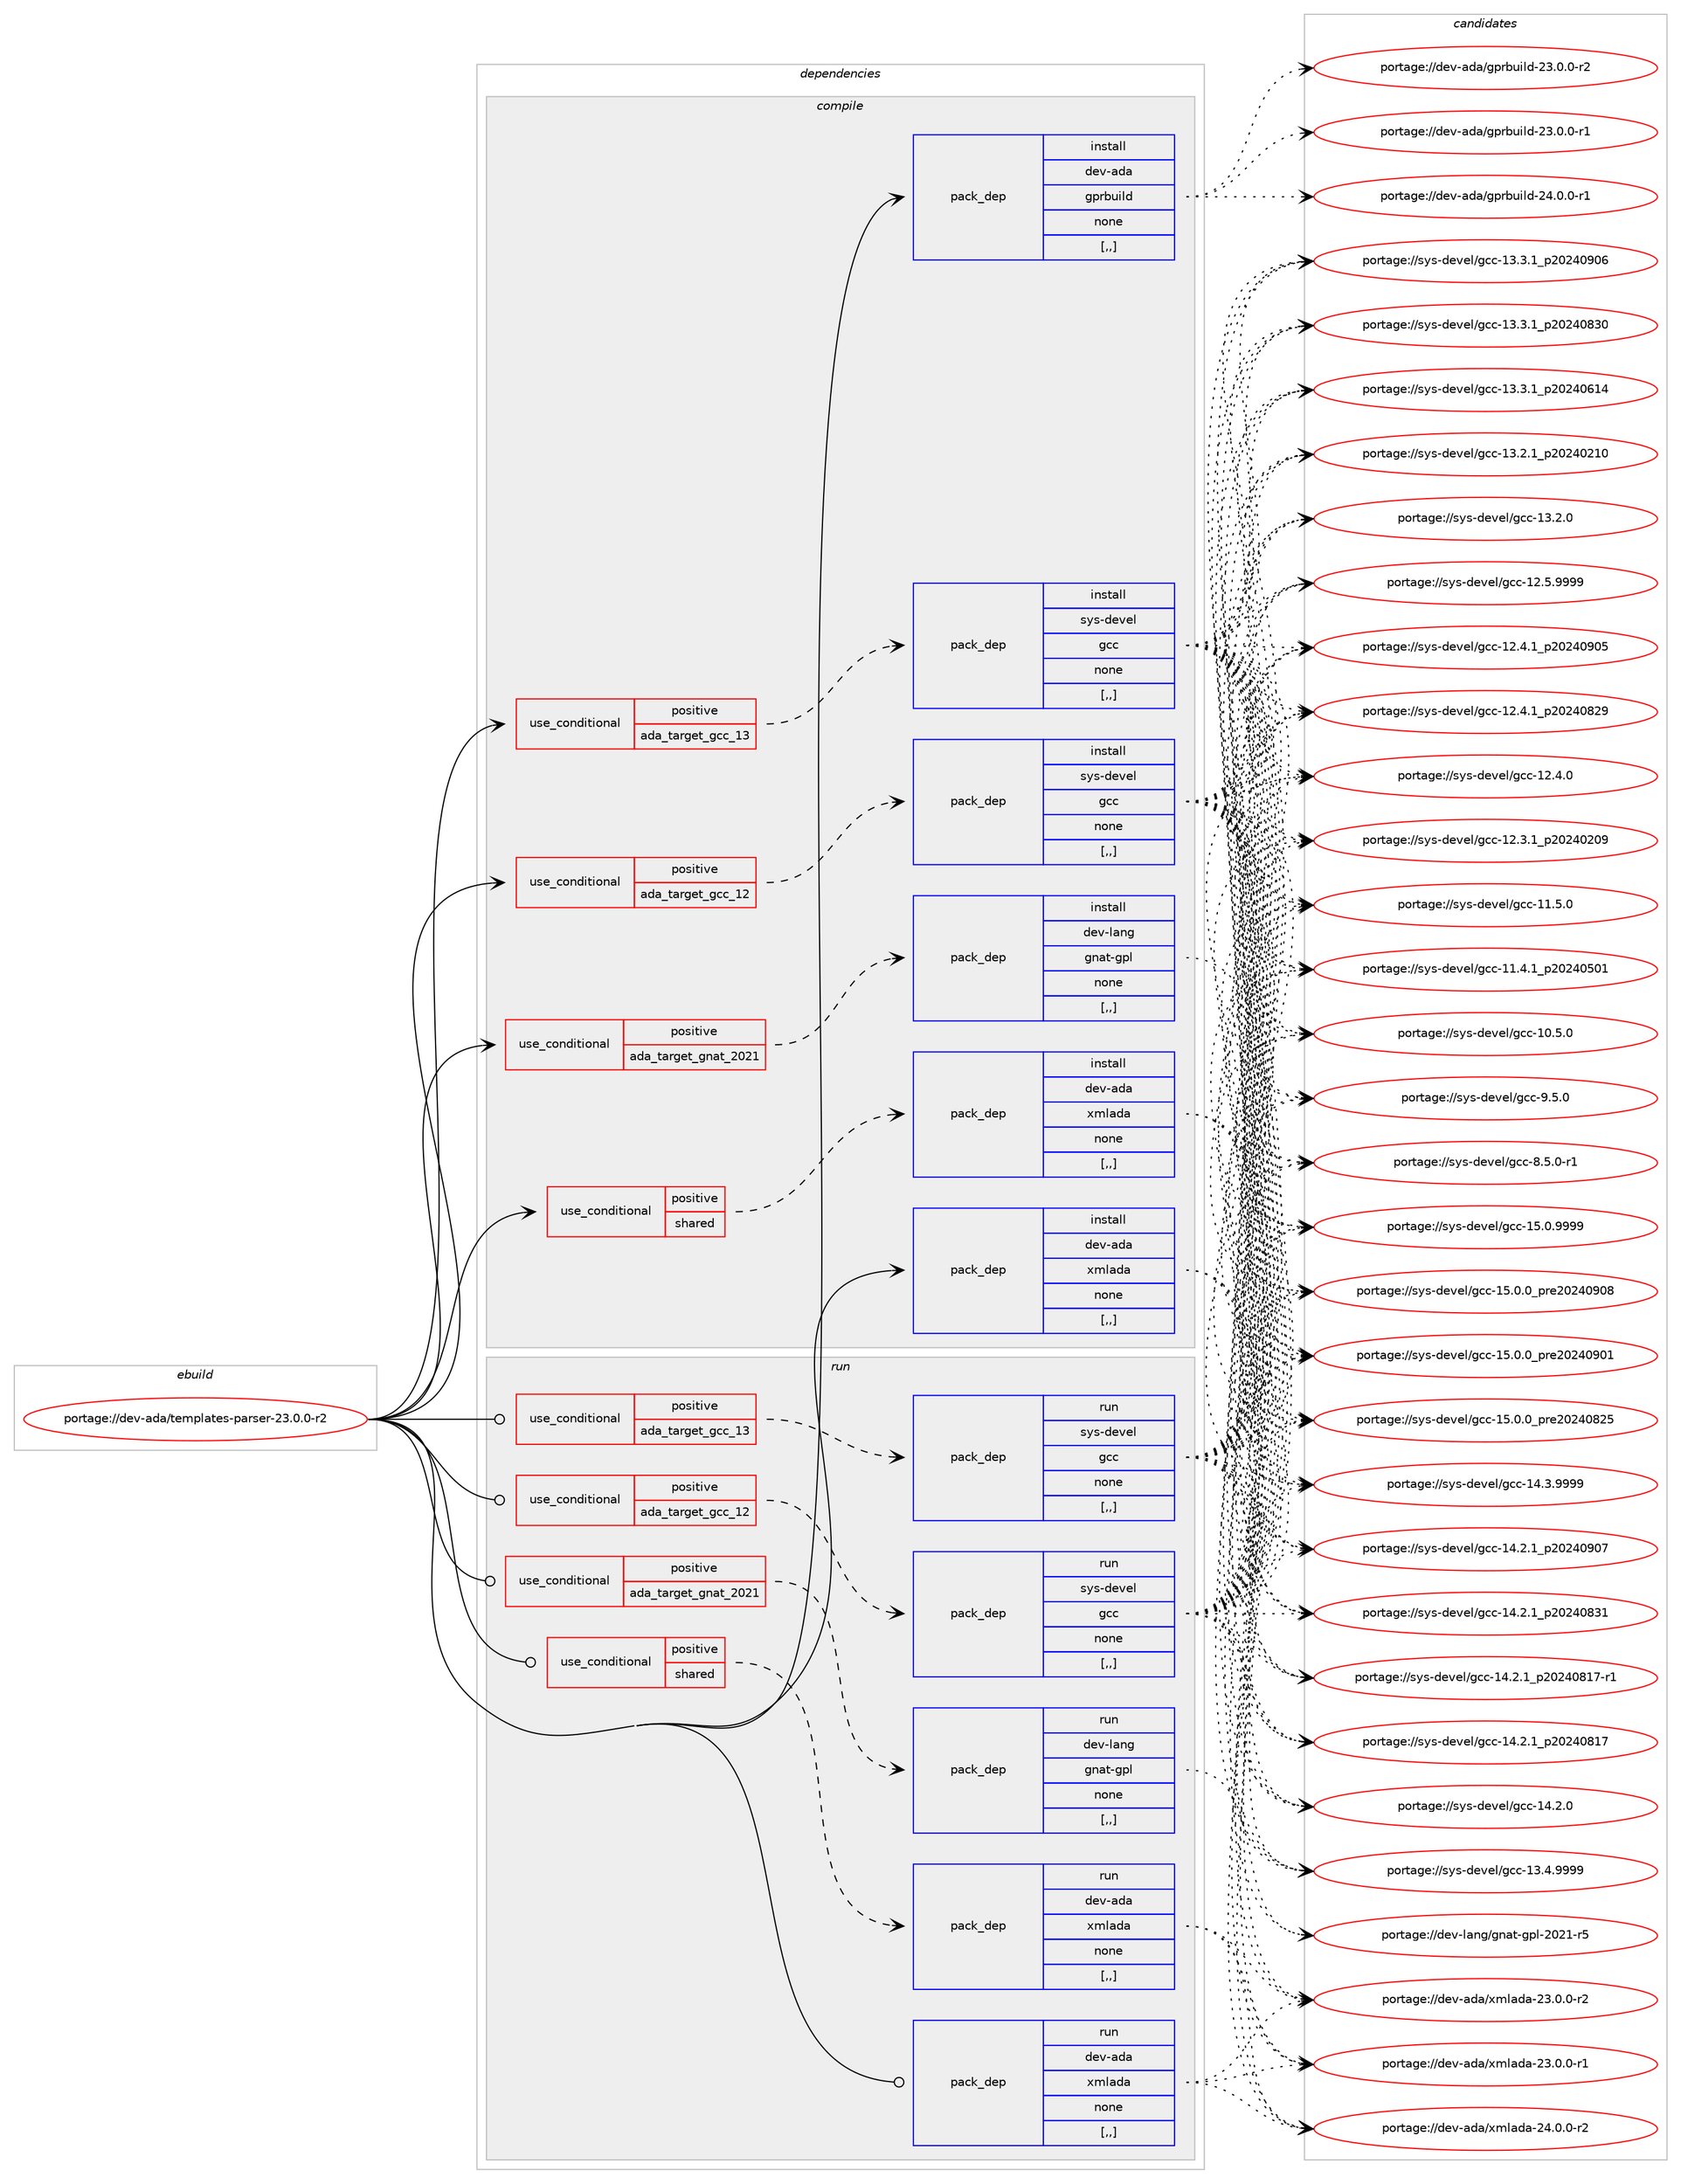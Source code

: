 digraph prolog {

# *************
# Graph options
# *************

newrank=true;
concentrate=true;
compound=true;
graph [rankdir=LR,fontname=Helvetica,fontsize=10,ranksep=1.5];#, ranksep=2.5, nodesep=0.2];
edge  [arrowhead=vee];
node  [fontname=Helvetica,fontsize=10];

# **********
# The ebuild
# **********

subgraph cluster_leftcol {
color=gray;
label=<<i>ebuild</i>>;
id [label="portage://dev-ada/templates-parser-23.0.0-r2", color=red, width=4, href="../dev-ada/templates-parser-23.0.0-r2.svg"];
}

# ****************
# The dependencies
# ****************

subgraph cluster_midcol {
color=gray;
label=<<i>dependencies</i>>;
subgraph cluster_compile {
fillcolor="#eeeeee";
style=filled;
label=<<i>compile</i>>;
subgraph cond146516 {
dependency557670 [label=<<TABLE BORDER="0" CELLBORDER="1" CELLSPACING="0" CELLPADDING="4"><TR><TD ROWSPAN="3" CELLPADDING="10">use_conditional</TD></TR><TR><TD>positive</TD></TR><TR><TD>ada_target_gcc_12</TD></TR></TABLE>>, shape=none, color=red];
subgraph pack406632 {
dependency557671 [label=<<TABLE BORDER="0" CELLBORDER="1" CELLSPACING="0" CELLPADDING="4" WIDTH="220"><TR><TD ROWSPAN="6" CELLPADDING="30">pack_dep</TD></TR><TR><TD WIDTH="110">install</TD></TR><TR><TD>sys-devel</TD></TR><TR><TD>gcc</TD></TR><TR><TD>none</TD></TR><TR><TD>[,,]</TD></TR></TABLE>>, shape=none, color=blue];
}
dependency557670:e -> dependency557671:w [weight=20,style="dashed",arrowhead="vee"];
}
id:e -> dependency557670:w [weight=20,style="solid",arrowhead="vee"];
subgraph cond146517 {
dependency557672 [label=<<TABLE BORDER="0" CELLBORDER="1" CELLSPACING="0" CELLPADDING="4"><TR><TD ROWSPAN="3" CELLPADDING="10">use_conditional</TD></TR><TR><TD>positive</TD></TR><TR><TD>ada_target_gcc_13</TD></TR></TABLE>>, shape=none, color=red];
subgraph pack406633 {
dependency557673 [label=<<TABLE BORDER="0" CELLBORDER="1" CELLSPACING="0" CELLPADDING="4" WIDTH="220"><TR><TD ROWSPAN="6" CELLPADDING="30">pack_dep</TD></TR><TR><TD WIDTH="110">install</TD></TR><TR><TD>sys-devel</TD></TR><TR><TD>gcc</TD></TR><TR><TD>none</TD></TR><TR><TD>[,,]</TD></TR></TABLE>>, shape=none, color=blue];
}
dependency557672:e -> dependency557673:w [weight=20,style="dashed",arrowhead="vee"];
}
id:e -> dependency557672:w [weight=20,style="solid",arrowhead="vee"];
subgraph cond146518 {
dependency557674 [label=<<TABLE BORDER="0" CELLBORDER="1" CELLSPACING="0" CELLPADDING="4"><TR><TD ROWSPAN="3" CELLPADDING="10">use_conditional</TD></TR><TR><TD>positive</TD></TR><TR><TD>ada_target_gnat_2021</TD></TR></TABLE>>, shape=none, color=red];
subgraph pack406634 {
dependency557675 [label=<<TABLE BORDER="0" CELLBORDER="1" CELLSPACING="0" CELLPADDING="4" WIDTH="220"><TR><TD ROWSPAN="6" CELLPADDING="30">pack_dep</TD></TR><TR><TD WIDTH="110">install</TD></TR><TR><TD>dev-lang</TD></TR><TR><TD>gnat-gpl</TD></TR><TR><TD>none</TD></TR><TR><TD>[,,]</TD></TR></TABLE>>, shape=none, color=blue];
}
dependency557674:e -> dependency557675:w [weight=20,style="dashed",arrowhead="vee"];
}
id:e -> dependency557674:w [weight=20,style="solid",arrowhead="vee"];
subgraph cond146519 {
dependency557676 [label=<<TABLE BORDER="0" CELLBORDER="1" CELLSPACING="0" CELLPADDING="4"><TR><TD ROWSPAN="3" CELLPADDING="10">use_conditional</TD></TR><TR><TD>positive</TD></TR><TR><TD>shared</TD></TR></TABLE>>, shape=none, color=red];
subgraph pack406635 {
dependency557677 [label=<<TABLE BORDER="0" CELLBORDER="1" CELLSPACING="0" CELLPADDING="4" WIDTH="220"><TR><TD ROWSPAN="6" CELLPADDING="30">pack_dep</TD></TR><TR><TD WIDTH="110">install</TD></TR><TR><TD>dev-ada</TD></TR><TR><TD>xmlada</TD></TR><TR><TD>none</TD></TR><TR><TD>[,,]</TD></TR></TABLE>>, shape=none, color=blue];
}
dependency557676:e -> dependency557677:w [weight=20,style="dashed",arrowhead="vee"];
}
id:e -> dependency557676:w [weight=20,style="solid",arrowhead="vee"];
subgraph pack406636 {
dependency557678 [label=<<TABLE BORDER="0" CELLBORDER="1" CELLSPACING="0" CELLPADDING="4" WIDTH="220"><TR><TD ROWSPAN="6" CELLPADDING="30">pack_dep</TD></TR><TR><TD WIDTH="110">install</TD></TR><TR><TD>dev-ada</TD></TR><TR><TD>gprbuild</TD></TR><TR><TD>none</TD></TR><TR><TD>[,,]</TD></TR></TABLE>>, shape=none, color=blue];
}
id:e -> dependency557678:w [weight=20,style="solid",arrowhead="vee"];
subgraph pack406637 {
dependency557679 [label=<<TABLE BORDER="0" CELLBORDER="1" CELLSPACING="0" CELLPADDING="4" WIDTH="220"><TR><TD ROWSPAN="6" CELLPADDING="30">pack_dep</TD></TR><TR><TD WIDTH="110">install</TD></TR><TR><TD>dev-ada</TD></TR><TR><TD>xmlada</TD></TR><TR><TD>none</TD></TR><TR><TD>[,,]</TD></TR></TABLE>>, shape=none, color=blue];
}
id:e -> dependency557679:w [weight=20,style="solid",arrowhead="vee"];
}
subgraph cluster_compileandrun {
fillcolor="#eeeeee";
style=filled;
label=<<i>compile and run</i>>;
}
subgraph cluster_run {
fillcolor="#eeeeee";
style=filled;
label=<<i>run</i>>;
subgraph cond146520 {
dependency557680 [label=<<TABLE BORDER="0" CELLBORDER="1" CELLSPACING="0" CELLPADDING="4"><TR><TD ROWSPAN="3" CELLPADDING="10">use_conditional</TD></TR><TR><TD>positive</TD></TR><TR><TD>ada_target_gcc_12</TD></TR></TABLE>>, shape=none, color=red];
subgraph pack406638 {
dependency557681 [label=<<TABLE BORDER="0" CELLBORDER="1" CELLSPACING="0" CELLPADDING="4" WIDTH="220"><TR><TD ROWSPAN="6" CELLPADDING="30">pack_dep</TD></TR><TR><TD WIDTH="110">run</TD></TR><TR><TD>sys-devel</TD></TR><TR><TD>gcc</TD></TR><TR><TD>none</TD></TR><TR><TD>[,,]</TD></TR></TABLE>>, shape=none, color=blue];
}
dependency557680:e -> dependency557681:w [weight=20,style="dashed",arrowhead="vee"];
}
id:e -> dependency557680:w [weight=20,style="solid",arrowhead="odot"];
subgraph cond146521 {
dependency557682 [label=<<TABLE BORDER="0" CELLBORDER="1" CELLSPACING="0" CELLPADDING="4"><TR><TD ROWSPAN="3" CELLPADDING="10">use_conditional</TD></TR><TR><TD>positive</TD></TR><TR><TD>ada_target_gcc_13</TD></TR></TABLE>>, shape=none, color=red];
subgraph pack406639 {
dependency557683 [label=<<TABLE BORDER="0" CELLBORDER="1" CELLSPACING="0" CELLPADDING="4" WIDTH="220"><TR><TD ROWSPAN="6" CELLPADDING="30">pack_dep</TD></TR><TR><TD WIDTH="110">run</TD></TR><TR><TD>sys-devel</TD></TR><TR><TD>gcc</TD></TR><TR><TD>none</TD></TR><TR><TD>[,,]</TD></TR></TABLE>>, shape=none, color=blue];
}
dependency557682:e -> dependency557683:w [weight=20,style="dashed",arrowhead="vee"];
}
id:e -> dependency557682:w [weight=20,style="solid",arrowhead="odot"];
subgraph cond146522 {
dependency557684 [label=<<TABLE BORDER="0" CELLBORDER="1" CELLSPACING="0" CELLPADDING="4"><TR><TD ROWSPAN="3" CELLPADDING="10">use_conditional</TD></TR><TR><TD>positive</TD></TR><TR><TD>ada_target_gnat_2021</TD></TR></TABLE>>, shape=none, color=red];
subgraph pack406640 {
dependency557685 [label=<<TABLE BORDER="0" CELLBORDER="1" CELLSPACING="0" CELLPADDING="4" WIDTH="220"><TR><TD ROWSPAN="6" CELLPADDING="30">pack_dep</TD></TR><TR><TD WIDTH="110">run</TD></TR><TR><TD>dev-lang</TD></TR><TR><TD>gnat-gpl</TD></TR><TR><TD>none</TD></TR><TR><TD>[,,]</TD></TR></TABLE>>, shape=none, color=blue];
}
dependency557684:e -> dependency557685:w [weight=20,style="dashed",arrowhead="vee"];
}
id:e -> dependency557684:w [weight=20,style="solid",arrowhead="odot"];
subgraph cond146523 {
dependency557686 [label=<<TABLE BORDER="0" CELLBORDER="1" CELLSPACING="0" CELLPADDING="4"><TR><TD ROWSPAN="3" CELLPADDING="10">use_conditional</TD></TR><TR><TD>positive</TD></TR><TR><TD>shared</TD></TR></TABLE>>, shape=none, color=red];
subgraph pack406641 {
dependency557687 [label=<<TABLE BORDER="0" CELLBORDER="1" CELLSPACING="0" CELLPADDING="4" WIDTH="220"><TR><TD ROWSPAN="6" CELLPADDING="30">pack_dep</TD></TR><TR><TD WIDTH="110">run</TD></TR><TR><TD>dev-ada</TD></TR><TR><TD>xmlada</TD></TR><TR><TD>none</TD></TR><TR><TD>[,,]</TD></TR></TABLE>>, shape=none, color=blue];
}
dependency557686:e -> dependency557687:w [weight=20,style="dashed",arrowhead="vee"];
}
id:e -> dependency557686:w [weight=20,style="solid",arrowhead="odot"];
subgraph pack406642 {
dependency557688 [label=<<TABLE BORDER="0" CELLBORDER="1" CELLSPACING="0" CELLPADDING="4" WIDTH="220"><TR><TD ROWSPAN="6" CELLPADDING="30">pack_dep</TD></TR><TR><TD WIDTH="110">run</TD></TR><TR><TD>dev-ada</TD></TR><TR><TD>xmlada</TD></TR><TR><TD>none</TD></TR><TR><TD>[,,]</TD></TR></TABLE>>, shape=none, color=blue];
}
id:e -> dependency557688:w [weight=20,style="solid",arrowhead="odot"];
}
}

# **************
# The candidates
# **************

subgraph cluster_choices {
rank=same;
color=gray;
label=<<i>candidates</i>>;

subgraph choice406632 {
color=black;
nodesep=1;
choice1151211154510010111810110847103999945495346484657575757 [label="portage://sys-devel/gcc-15.0.9999", color=red, width=4,href="../sys-devel/gcc-15.0.9999.svg"];
choice1151211154510010111810110847103999945495346484648951121141015048505248574856 [label="portage://sys-devel/gcc-15.0.0_pre20240908", color=red, width=4,href="../sys-devel/gcc-15.0.0_pre20240908.svg"];
choice1151211154510010111810110847103999945495346484648951121141015048505248574849 [label="portage://sys-devel/gcc-15.0.0_pre20240901", color=red, width=4,href="../sys-devel/gcc-15.0.0_pre20240901.svg"];
choice1151211154510010111810110847103999945495346484648951121141015048505248565053 [label="portage://sys-devel/gcc-15.0.0_pre20240825", color=red, width=4,href="../sys-devel/gcc-15.0.0_pre20240825.svg"];
choice1151211154510010111810110847103999945495246514657575757 [label="portage://sys-devel/gcc-14.3.9999", color=red, width=4,href="../sys-devel/gcc-14.3.9999.svg"];
choice1151211154510010111810110847103999945495246504649951125048505248574855 [label="portage://sys-devel/gcc-14.2.1_p20240907", color=red, width=4,href="../sys-devel/gcc-14.2.1_p20240907.svg"];
choice1151211154510010111810110847103999945495246504649951125048505248565149 [label="portage://sys-devel/gcc-14.2.1_p20240831", color=red, width=4,href="../sys-devel/gcc-14.2.1_p20240831.svg"];
choice11512111545100101118101108471039999454952465046499511250485052485649554511449 [label="portage://sys-devel/gcc-14.2.1_p20240817-r1", color=red, width=4,href="../sys-devel/gcc-14.2.1_p20240817-r1.svg"];
choice1151211154510010111810110847103999945495246504649951125048505248564955 [label="portage://sys-devel/gcc-14.2.1_p20240817", color=red, width=4,href="../sys-devel/gcc-14.2.1_p20240817.svg"];
choice1151211154510010111810110847103999945495246504648 [label="portage://sys-devel/gcc-14.2.0", color=red, width=4,href="../sys-devel/gcc-14.2.0.svg"];
choice1151211154510010111810110847103999945495146524657575757 [label="portage://sys-devel/gcc-13.4.9999", color=red, width=4,href="../sys-devel/gcc-13.4.9999.svg"];
choice1151211154510010111810110847103999945495146514649951125048505248574854 [label="portage://sys-devel/gcc-13.3.1_p20240906", color=red, width=4,href="../sys-devel/gcc-13.3.1_p20240906.svg"];
choice1151211154510010111810110847103999945495146514649951125048505248565148 [label="portage://sys-devel/gcc-13.3.1_p20240830", color=red, width=4,href="../sys-devel/gcc-13.3.1_p20240830.svg"];
choice1151211154510010111810110847103999945495146514649951125048505248544952 [label="portage://sys-devel/gcc-13.3.1_p20240614", color=red, width=4,href="../sys-devel/gcc-13.3.1_p20240614.svg"];
choice1151211154510010111810110847103999945495146504649951125048505248504948 [label="portage://sys-devel/gcc-13.2.1_p20240210", color=red, width=4,href="../sys-devel/gcc-13.2.1_p20240210.svg"];
choice1151211154510010111810110847103999945495146504648 [label="portage://sys-devel/gcc-13.2.0", color=red, width=4,href="../sys-devel/gcc-13.2.0.svg"];
choice1151211154510010111810110847103999945495046534657575757 [label="portage://sys-devel/gcc-12.5.9999", color=red, width=4,href="../sys-devel/gcc-12.5.9999.svg"];
choice1151211154510010111810110847103999945495046524649951125048505248574853 [label="portage://sys-devel/gcc-12.4.1_p20240905", color=red, width=4,href="../sys-devel/gcc-12.4.1_p20240905.svg"];
choice1151211154510010111810110847103999945495046524649951125048505248565057 [label="portage://sys-devel/gcc-12.4.1_p20240829", color=red, width=4,href="../sys-devel/gcc-12.4.1_p20240829.svg"];
choice1151211154510010111810110847103999945495046524648 [label="portage://sys-devel/gcc-12.4.0", color=red, width=4,href="../sys-devel/gcc-12.4.0.svg"];
choice1151211154510010111810110847103999945495046514649951125048505248504857 [label="portage://sys-devel/gcc-12.3.1_p20240209", color=red, width=4,href="../sys-devel/gcc-12.3.1_p20240209.svg"];
choice1151211154510010111810110847103999945494946534648 [label="portage://sys-devel/gcc-11.5.0", color=red, width=4,href="../sys-devel/gcc-11.5.0.svg"];
choice1151211154510010111810110847103999945494946524649951125048505248534849 [label="portage://sys-devel/gcc-11.4.1_p20240501", color=red, width=4,href="../sys-devel/gcc-11.4.1_p20240501.svg"];
choice1151211154510010111810110847103999945494846534648 [label="portage://sys-devel/gcc-10.5.0", color=red, width=4,href="../sys-devel/gcc-10.5.0.svg"];
choice11512111545100101118101108471039999455746534648 [label="portage://sys-devel/gcc-9.5.0", color=red, width=4,href="../sys-devel/gcc-9.5.0.svg"];
choice115121115451001011181011084710399994556465346484511449 [label="portage://sys-devel/gcc-8.5.0-r1", color=red, width=4,href="../sys-devel/gcc-8.5.0-r1.svg"];
dependency557671:e -> choice1151211154510010111810110847103999945495346484657575757:w [style=dotted,weight="100"];
dependency557671:e -> choice1151211154510010111810110847103999945495346484648951121141015048505248574856:w [style=dotted,weight="100"];
dependency557671:e -> choice1151211154510010111810110847103999945495346484648951121141015048505248574849:w [style=dotted,weight="100"];
dependency557671:e -> choice1151211154510010111810110847103999945495346484648951121141015048505248565053:w [style=dotted,weight="100"];
dependency557671:e -> choice1151211154510010111810110847103999945495246514657575757:w [style=dotted,weight="100"];
dependency557671:e -> choice1151211154510010111810110847103999945495246504649951125048505248574855:w [style=dotted,weight="100"];
dependency557671:e -> choice1151211154510010111810110847103999945495246504649951125048505248565149:w [style=dotted,weight="100"];
dependency557671:e -> choice11512111545100101118101108471039999454952465046499511250485052485649554511449:w [style=dotted,weight="100"];
dependency557671:e -> choice1151211154510010111810110847103999945495246504649951125048505248564955:w [style=dotted,weight="100"];
dependency557671:e -> choice1151211154510010111810110847103999945495246504648:w [style=dotted,weight="100"];
dependency557671:e -> choice1151211154510010111810110847103999945495146524657575757:w [style=dotted,weight="100"];
dependency557671:e -> choice1151211154510010111810110847103999945495146514649951125048505248574854:w [style=dotted,weight="100"];
dependency557671:e -> choice1151211154510010111810110847103999945495146514649951125048505248565148:w [style=dotted,weight="100"];
dependency557671:e -> choice1151211154510010111810110847103999945495146514649951125048505248544952:w [style=dotted,weight="100"];
dependency557671:e -> choice1151211154510010111810110847103999945495146504649951125048505248504948:w [style=dotted,weight="100"];
dependency557671:e -> choice1151211154510010111810110847103999945495146504648:w [style=dotted,weight="100"];
dependency557671:e -> choice1151211154510010111810110847103999945495046534657575757:w [style=dotted,weight="100"];
dependency557671:e -> choice1151211154510010111810110847103999945495046524649951125048505248574853:w [style=dotted,weight="100"];
dependency557671:e -> choice1151211154510010111810110847103999945495046524649951125048505248565057:w [style=dotted,weight="100"];
dependency557671:e -> choice1151211154510010111810110847103999945495046524648:w [style=dotted,weight="100"];
dependency557671:e -> choice1151211154510010111810110847103999945495046514649951125048505248504857:w [style=dotted,weight="100"];
dependency557671:e -> choice1151211154510010111810110847103999945494946534648:w [style=dotted,weight="100"];
dependency557671:e -> choice1151211154510010111810110847103999945494946524649951125048505248534849:w [style=dotted,weight="100"];
dependency557671:e -> choice1151211154510010111810110847103999945494846534648:w [style=dotted,weight="100"];
dependency557671:e -> choice11512111545100101118101108471039999455746534648:w [style=dotted,weight="100"];
dependency557671:e -> choice115121115451001011181011084710399994556465346484511449:w [style=dotted,weight="100"];
}
subgraph choice406633 {
color=black;
nodesep=1;
choice1151211154510010111810110847103999945495346484657575757 [label="portage://sys-devel/gcc-15.0.9999", color=red, width=4,href="../sys-devel/gcc-15.0.9999.svg"];
choice1151211154510010111810110847103999945495346484648951121141015048505248574856 [label="portage://sys-devel/gcc-15.0.0_pre20240908", color=red, width=4,href="../sys-devel/gcc-15.0.0_pre20240908.svg"];
choice1151211154510010111810110847103999945495346484648951121141015048505248574849 [label="portage://sys-devel/gcc-15.0.0_pre20240901", color=red, width=4,href="../sys-devel/gcc-15.0.0_pre20240901.svg"];
choice1151211154510010111810110847103999945495346484648951121141015048505248565053 [label="portage://sys-devel/gcc-15.0.0_pre20240825", color=red, width=4,href="../sys-devel/gcc-15.0.0_pre20240825.svg"];
choice1151211154510010111810110847103999945495246514657575757 [label="portage://sys-devel/gcc-14.3.9999", color=red, width=4,href="../sys-devel/gcc-14.3.9999.svg"];
choice1151211154510010111810110847103999945495246504649951125048505248574855 [label="portage://sys-devel/gcc-14.2.1_p20240907", color=red, width=4,href="../sys-devel/gcc-14.2.1_p20240907.svg"];
choice1151211154510010111810110847103999945495246504649951125048505248565149 [label="portage://sys-devel/gcc-14.2.1_p20240831", color=red, width=4,href="../sys-devel/gcc-14.2.1_p20240831.svg"];
choice11512111545100101118101108471039999454952465046499511250485052485649554511449 [label="portage://sys-devel/gcc-14.2.1_p20240817-r1", color=red, width=4,href="../sys-devel/gcc-14.2.1_p20240817-r1.svg"];
choice1151211154510010111810110847103999945495246504649951125048505248564955 [label="portage://sys-devel/gcc-14.2.1_p20240817", color=red, width=4,href="../sys-devel/gcc-14.2.1_p20240817.svg"];
choice1151211154510010111810110847103999945495246504648 [label="portage://sys-devel/gcc-14.2.0", color=red, width=4,href="../sys-devel/gcc-14.2.0.svg"];
choice1151211154510010111810110847103999945495146524657575757 [label="portage://sys-devel/gcc-13.4.9999", color=red, width=4,href="../sys-devel/gcc-13.4.9999.svg"];
choice1151211154510010111810110847103999945495146514649951125048505248574854 [label="portage://sys-devel/gcc-13.3.1_p20240906", color=red, width=4,href="../sys-devel/gcc-13.3.1_p20240906.svg"];
choice1151211154510010111810110847103999945495146514649951125048505248565148 [label="portage://sys-devel/gcc-13.3.1_p20240830", color=red, width=4,href="../sys-devel/gcc-13.3.1_p20240830.svg"];
choice1151211154510010111810110847103999945495146514649951125048505248544952 [label="portage://sys-devel/gcc-13.3.1_p20240614", color=red, width=4,href="../sys-devel/gcc-13.3.1_p20240614.svg"];
choice1151211154510010111810110847103999945495146504649951125048505248504948 [label="portage://sys-devel/gcc-13.2.1_p20240210", color=red, width=4,href="../sys-devel/gcc-13.2.1_p20240210.svg"];
choice1151211154510010111810110847103999945495146504648 [label="portage://sys-devel/gcc-13.2.0", color=red, width=4,href="../sys-devel/gcc-13.2.0.svg"];
choice1151211154510010111810110847103999945495046534657575757 [label="portage://sys-devel/gcc-12.5.9999", color=red, width=4,href="../sys-devel/gcc-12.5.9999.svg"];
choice1151211154510010111810110847103999945495046524649951125048505248574853 [label="portage://sys-devel/gcc-12.4.1_p20240905", color=red, width=4,href="../sys-devel/gcc-12.4.1_p20240905.svg"];
choice1151211154510010111810110847103999945495046524649951125048505248565057 [label="portage://sys-devel/gcc-12.4.1_p20240829", color=red, width=4,href="../sys-devel/gcc-12.4.1_p20240829.svg"];
choice1151211154510010111810110847103999945495046524648 [label="portage://sys-devel/gcc-12.4.0", color=red, width=4,href="../sys-devel/gcc-12.4.0.svg"];
choice1151211154510010111810110847103999945495046514649951125048505248504857 [label="portage://sys-devel/gcc-12.3.1_p20240209", color=red, width=4,href="../sys-devel/gcc-12.3.1_p20240209.svg"];
choice1151211154510010111810110847103999945494946534648 [label="portage://sys-devel/gcc-11.5.0", color=red, width=4,href="../sys-devel/gcc-11.5.0.svg"];
choice1151211154510010111810110847103999945494946524649951125048505248534849 [label="portage://sys-devel/gcc-11.4.1_p20240501", color=red, width=4,href="../sys-devel/gcc-11.4.1_p20240501.svg"];
choice1151211154510010111810110847103999945494846534648 [label="portage://sys-devel/gcc-10.5.0", color=red, width=4,href="../sys-devel/gcc-10.5.0.svg"];
choice11512111545100101118101108471039999455746534648 [label="portage://sys-devel/gcc-9.5.0", color=red, width=4,href="../sys-devel/gcc-9.5.0.svg"];
choice115121115451001011181011084710399994556465346484511449 [label="portage://sys-devel/gcc-8.5.0-r1", color=red, width=4,href="../sys-devel/gcc-8.5.0-r1.svg"];
dependency557673:e -> choice1151211154510010111810110847103999945495346484657575757:w [style=dotted,weight="100"];
dependency557673:e -> choice1151211154510010111810110847103999945495346484648951121141015048505248574856:w [style=dotted,weight="100"];
dependency557673:e -> choice1151211154510010111810110847103999945495346484648951121141015048505248574849:w [style=dotted,weight="100"];
dependency557673:e -> choice1151211154510010111810110847103999945495346484648951121141015048505248565053:w [style=dotted,weight="100"];
dependency557673:e -> choice1151211154510010111810110847103999945495246514657575757:w [style=dotted,weight="100"];
dependency557673:e -> choice1151211154510010111810110847103999945495246504649951125048505248574855:w [style=dotted,weight="100"];
dependency557673:e -> choice1151211154510010111810110847103999945495246504649951125048505248565149:w [style=dotted,weight="100"];
dependency557673:e -> choice11512111545100101118101108471039999454952465046499511250485052485649554511449:w [style=dotted,weight="100"];
dependency557673:e -> choice1151211154510010111810110847103999945495246504649951125048505248564955:w [style=dotted,weight="100"];
dependency557673:e -> choice1151211154510010111810110847103999945495246504648:w [style=dotted,weight="100"];
dependency557673:e -> choice1151211154510010111810110847103999945495146524657575757:w [style=dotted,weight="100"];
dependency557673:e -> choice1151211154510010111810110847103999945495146514649951125048505248574854:w [style=dotted,weight="100"];
dependency557673:e -> choice1151211154510010111810110847103999945495146514649951125048505248565148:w [style=dotted,weight="100"];
dependency557673:e -> choice1151211154510010111810110847103999945495146514649951125048505248544952:w [style=dotted,weight="100"];
dependency557673:e -> choice1151211154510010111810110847103999945495146504649951125048505248504948:w [style=dotted,weight="100"];
dependency557673:e -> choice1151211154510010111810110847103999945495146504648:w [style=dotted,weight="100"];
dependency557673:e -> choice1151211154510010111810110847103999945495046534657575757:w [style=dotted,weight="100"];
dependency557673:e -> choice1151211154510010111810110847103999945495046524649951125048505248574853:w [style=dotted,weight="100"];
dependency557673:e -> choice1151211154510010111810110847103999945495046524649951125048505248565057:w [style=dotted,weight="100"];
dependency557673:e -> choice1151211154510010111810110847103999945495046524648:w [style=dotted,weight="100"];
dependency557673:e -> choice1151211154510010111810110847103999945495046514649951125048505248504857:w [style=dotted,weight="100"];
dependency557673:e -> choice1151211154510010111810110847103999945494946534648:w [style=dotted,weight="100"];
dependency557673:e -> choice1151211154510010111810110847103999945494946524649951125048505248534849:w [style=dotted,weight="100"];
dependency557673:e -> choice1151211154510010111810110847103999945494846534648:w [style=dotted,weight="100"];
dependency557673:e -> choice11512111545100101118101108471039999455746534648:w [style=dotted,weight="100"];
dependency557673:e -> choice115121115451001011181011084710399994556465346484511449:w [style=dotted,weight="100"];
}
subgraph choice406634 {
color=black;
nodesep=1;
choice100101118451089711010347103110971164510311210845504850494511453 [label="portage://dev-lang/gnat-gpl-2021-r5", color=red, width=4,href="../dev-lang/gnat-gpl-2021-r5.svg"];
dependency557675:e -> choice100101118451089711010347103110971164510311210845504850494511453:w [style=dotted,weight="100"];
}
subgraph choice406635 {
color=black;
nodesep=1;
choice100101118459710097471201091089710097455052464846484511450 [label="portage://dev-ada/xmlada-24.0.0-r2", color=red, width=4,href="../dev-ada/xmlada-24.0.0-r2.svg"];
choice100101118459710097471201091089710097455051464846484511450 [label="portage://dev-ada/xmlada-23.0.0-r2", color=red, width=4,href="../dev-ada/xmlada-23.0.0-r2.svg"];
choice100101118459710097471201091089710097455051464846484511449 [label="portage://dev-ada/xmlada-23.0.0-r1", color=red, width=4,href="../dev-ada/xmlada-23.0.0-r1.svg"];
dependency557677:e -> choice100101118459710097471201091089710097455052464846484511450:w [style=dotted,weight="100"];
dependency557677:e -> choice100101118459710097471201091089710097455051464846484511450:w [style=dotted,weight="100"];
dependency557677:e -> choice100101118459710097471201091089710097455051464846484511449:w [style=dotted,weight="100"];
}
subgraph choice406636 {
color=black;
nodesep=1;
choice1001011184597100974710311211498117105108100455052464846484511449 [label="portage://dev-ada/gprbuild-24.0.0-r1", color=red, width=4,href="../dev-ada/gprbuild-24.0.0-r1.svg"];
choice1001011184597100974710311211498117105108100455051464846484511450 [label="portage://dev-ada/gprbuild-23.0.0-r2", color=red, width=4,href="../dev-ada/gprbuild-23.0.0-r2.svg"];
choice1001011184597100974710311211498117105108100455051464846484511449 [label="portage://dev-ada/gprbuild-23.0.0-r1", color=red, width=4,href="../dev-ada/gprbuild-23.0.0-r1.svg"];
dependency557678:e -> choice1001011184597100974710311211498117105108100455052464846484511449:w [style=dotted,weight="100"];
dependency557678:e -> choice1001011184597100974710311211498117105108100455051464846484511450:w [style=dotted,weight="100"];
dependency557678:e -> choice1001011184597100974710311211498117105108100455051464846484511449:w [style=dotted,weight="100"];
}
subgraph choice406637 {
color=black;
nodesep=1;
choice100101118459710097471201091089710097455052464846484511450 [label="portage://dev-ada/xmlada-24.0.0-r2", color=red, width=4,href="../dev-ada/xmlada-24.0.0-r2.svg"];
choice100101118459710097471201091089710097455051464846484511450 [label="portage://dev-ada/xmlada-23.0.0-r2", color=red, width=4,href="../dev-ada/xmlada-23.0.0-r2.svg"];
choice100101118459710097471201091089710097455051464846484511449 [label="portage://dev-ada/xmlada-23.0.0-r1", color=red, width=4,href="../dev-ada/xmlada-23.0.0-r1.svg"];
dependency557679:e -> choice100101118459710097471201091089710097455052464846484511450:w [style=dotted,weight="100"];
dependency557679:e -> choice100101118459710097471201091089710097455051464846484511450:w [style=dotted,weight="100"];
dependency557679:e -> choice100101118459710097471201091089710097455051464846484511449:w [style=dotted,weight="100"];
}
subgraph choice406638 {
color=black;
nodesep=1;
choice1151211154510010111810110847103999945495346484657575757 [label="portage://sys-devel/gcc-15.0.9999", color=red, width=4,href="../sys-devel/gcc-15.0.9999.svg"];
choice1151211154510010111810110847103999945495346484648951121141015048505248574856 [label="portage://sys-devel/gcc-15.0.0_pre20240908", color=red, width=4,href="../sys-devel/gcc-15.0.0_pre20240908.svg"];
choice1151211154510010111810110847103999945495346484648951121141015048505248574849 [label="portage://sys-devel/gcc-15.0.0_pre20240901", color=red, width=4,href="../sys-devel/gcc-15.0.0_pre20240901.svg"];
choice1151211154510010111810110847103999945495346484648951121141015048505248565053 [label="portage://sys-devel/gcc-15.0.0_pre20240825", color=red, width=4,href="../sys-devel/gcc-15.0.0_pre20240825.svg"];
choice1151211154510010111810110847103999945495246514657575757 [label="portage://sys-devel/gcc-14.3.9999", color=red, width=4,href="../sys-devel/gcc-14.3.9999.svg"];
choice1151211154510010111810110847103999945495246504649951125048505248574855 [label="portage://sys-devel/gcc-14.2.1_p20240907", color=red, width=4,href="../sys-devel/gcc-14.2.1_p20240907.svg"];
choice1151211154510010111810110847103999945495246504649951125048505248565149 [label="portage://sys-devel/gcc-14.2.1_p20240831", color=red, width=4,href="../sys-devel/gcc-14.2.1_p20240831.svg"];
choice11512111545100101118101108471039999454952465046499511250485052485649554511449 [label="portage://sys-devel/gcc-14.2.1_p20240817-r1", color=red, width=4,href="../sys-devel/gcc-14.2.1_p20240817-r1.svg"];
choice1151211154510010111810110847103999945495246504649951125048505248564955 [label="portage://sys-devel/gcc-14.2.1_p20240817", color=red, width=4,href="../sys-devel/gcc-14.2.1_p20240817.svg"];
choice1151211154510010111810110847103999945495246504648 [label="portage://sys-devel/gcc-14.2.0", color=red, width=4,href="../sys-devel/gcc-14.2.0.svg"];
choice1151211154510010111810110847103999945495146524657575757 [label="portage://sys-devel/gcc-13.4.9999", color=red, width=4,href="../sys-devel/gcc-13.4.9999.svg"];
choice1151211154510010111810110847103999945495146514649951125048505248574854 [label="portage://sys-devel/gcc-13.3.1_p20240906", color=red, width=4,href="../sys-devel/gcc-13.3.1_p20240906.svg"];
choice1151211154510010111810110847103999945495146514649951125048505248565148 [label="portage://sys-devel/gcc-13.3.1_p20240830", color=red, width=4,href="../sys-devel/gcc-13.3.1_p20240830.svg"];
choice1151211154510010111810110847103999945495146514649951125048505248544952 [label="portage://sys-devel/gcc-13.3.1_p20240614", color=red, width=4,href="../sys-devel/gcc-13.3.1_p20240614.svg"];
choice1151211154510010111810110847103999945495146504649951125048505248504948 [label="portage://sys-devel/gcc-13.2.1_p20240210", color=red, width=4,href="../sys-devel/gcc-13.2.1_p20240210.svg"];
choice1151211154510010111810110847103999945495146504648 [label="portage://sys-devel/gcc-13.2.0", color=red, width=4,href="../sys-devel/gcc-13.2.0.svg"];
choice1151211154510010111810110847103999945495046534657575757 [label="portage://sys-devel/gcc-12.5.9999", color=red, width=4,href="../sys-devel/gcc-12.5.9999.svg"];
choice1151211154510010111810110847103999945495046524649951125048505248574853 [label="portage://sys-devel/gcc-12.4.1_p20240905", color=red, width=4,href="../sys-devel/gcc-12.4.1_p20240905.svg"];
choice1151211154510010111810110847103999945495046524649951125048505248565057 [label="portage://sys-devel/gcc-12.4.1_p20240829", color=red, width=4,href="../sys-devel/gcc-12.4.1_p20240829.svg"];
choice1151211154510010111810110847103999945495046524648 [label="portage://sys-devel/gcc-12.4.0", color=red, width=4,href="../sys-devel/gcc-12.4.0.svg"];
choice1151211154510010111810110847103999945495046514649951125048505248504857 [label="portage://sys-devel/gcc-12.3.1_p20240209", color=red, width=4,href="../sys-devel/gcc-12.3.1_p20240209.svg"];
choice1151211154510010111810110847103999945494946534648 [label="portage://sys-devel/gcc-11.5.0", color=red, width=4,href="../sys-devel/gcc-11.5.0.svg"];
choice1151211154510010111810110847103999945494946524649951125048505248534849 [label="portage://sys-devel/gcc-11.4.1_p20240501", color=red, width=4,href="../sys-devel/gcc-11.4.1_p20240501.svg"];
choice1151211154510010111810110847103999945494846534648 [label="portage://sys-devel/gcc-10.5.0", color=red, width=4,href="../sys-devel/gcc-10.5.0.svg"];
choice11512111545100101118101108471039999455746534648 [label="portage://sys-devel/gcc-9.5.0", color=red, width=4,href="../sys-devel/gcc-9.5.0.svg"];
choice115121115451001011181011084710399994556465346484511449 [label="portage://sys-devel/gcc-8.5.0-r1", color=red, width=4,href="../sys-devel/gcc-8.5.0-r1.svg"];
dependency557681:e -> choice1151211154510010111810110847103999945495346484657575757:w [style=dotted,weight="100"];
dependency557681:e -> choice1151211154510010111810110847103999945495346484648951121141015048505248574856:w [style=dotted,weight="100"];
dependency557681:e -> choice1151211154510010111810110847103999945495346484648951121141015048505248574849:w [style=dotted,weight="100"];
dependency557681:e -> choice1151211154510010111810110847103999945495346484648951121141015048505248565053:w [style=dotted,weight="100"];
dependency557681:e -> choice1151211154510010111810110847103999945495246514657575757:w [style=dotted,weight="100"];
dependency557681:e -> choice1151211154510010111810110847103999945495246504649951125048505248574855:w [style=dotted,weight="100"];
dependency557681:e -> choice1151211154510010111810110847103999945495246504649951125048505248565149:w [style=dotted,weight="100"];
dependency557681:e -> choice11512111545100101118101108471039999454952465046499511250485052485649554511449:w [style=dotted,weight="100"];
dependency557681:e -> choice1151211154510010111810110847103999945495246504649951125048505248564955:w [style=dotted,weight="100"];
dependency557681:e -> choice1151211154510010111810110847103999945495246504648:w [style=dotted,weight="100"];
dependency557681:e -> choice1151211154510010111810110847103999945495146524657575757:w [style=dotted,weight="100"];
dependency557681:e -> choice1151211154510010111810110847103999945495146514649951125048505248574854:w [style=dotted,weight="100"];
dependency557681:e -> choice1151211154510010111810110847103999945495146514649951125048505248565148:w [style=dotted,weight="100"];
dependency557681:e -> choice1151211154510010111810110847103999945495146514649951125048505248544952:w [style=dotted,weight="100"];
dependency557681:e -> choice1151211154510010111810110847103999945495146504649951125048505248504948:w [style=dotted,weight="100"];
dependency557681:e -> choice1151211154510010111810110847103999945495146504648:w [style=dotted,weight="100"];
dependency557681:e -> choice1151211154510010111810110847103999945495046534657575757:w [style=dotted,weight="100"];
dependency557681:e -> choice1151211154510010111810110847103999945495046524649951125048505248574853:w [style=dotted,weight="100"];
dependency557681:e -> choice1151211154510010111810110847103999945495046524649951125048505248565057:w [style=dotted,weight="100"];
dependency557681:e -> choice1151211154510010111810110847103999945495046524648:w [style=dotted,weight="100"];
dependency557681:e -> choice1151211154510010111810110847103999945495046514649951125048505248504857:w [style=dotted,weight="100"];
dependency557681:e -> choice1151211154510010111810110847103999945494946534648:w [style=dotted,weight="100"];
dependency557681:e -> choice1151211154510010111810110847103999945494946524649951125048505248534849:w [style=dotted,weight="100"];
dependency557681:e -> choice1151211154510010111810110847103999945494846534648:w [style=dotted,weight="100"];
dependency557681:e -> choice11512111545100101118101108471039999455746534648:w [style=dotted,weight="100"];
dependency557681:e -> choice115121115451001011181011084710399994556465346484511449:w [style=dotted,weight="100"];
}
subgraph choice406639 {
color=black;
nodesep=1;
choice1151211154510010111810110847103999945495346484657575757 [label="portage://sys-devel/gcc-15.0.9999", color=red, width=4,href="../sys-devel/gcc-15.0.9999.svg"];
choice1151211154510010111810110847103999945495346484648951121141015048505248574856 [label="portage://sys-devel/gcc-15.0.0_pre20240908", color=red, width=4,href="../sys-devel/gcc-15.0.0_pre20240908.svg"];
choice1151211154510010111810110847103999945495346484648951121141015048505248574849 [label="portage://sys-devel/gcc-15.0.0_pre20240901", color=red, width=4,href="../sys-devel/gcc-15.0.0_pre20240901.svg"];
choice1151211154510010111810110847103999945495346484648951121141015048505248565053 [label="portage://sys-devel/gcc-15.0.0_pre20240825", color=red, width=4,href="../sys-devel/gcc-15.0.0_pre20240825.svg"];
choice1151211154510010111810110847103999945495246514657575757 [label="portage://sys-devel/gcc-14.3.9999", color=red, width=4,href="../sys-devel/gcc-14.3.9999.svg"];
choice1151211154510010111810110847103999945495246504649951125048505248574855 [label="portage://sys-devel/gcc-14.2.1_p20240907", color=red, width=4,href="../sys-devel/gcc-14.2.1_p20240907.svg"];
choice1151211154510010111810110847103999945495246504649951125048505248565149 [label="portage://sys-devel/gcc-14.2.1_p20240831", color=red, width=4,href="../sys-devel/gcc-14.2.1_p20240831.svg"];
choice11512111545100101118101108471039999454952465046499511250485052485649554511449 [label="portage://sys-devel/gcc-14.2.1_p20240817-r1", color=red, width=4,href="../sys-devel/gcc-14.2.1_p20240817-r1.svg"];
choice1151211154510010111810110847103999945495246504649951125048505248564955 [label="portage://sys-devel/gcc-14.2.1_p20240817", color=red, width=4,href="../sys-devel/gcc-14.2.1_p20240817.svg"];
choice1151211154510010111810110847103999945495246504648 [label="portage://sys-devel/gcc-14.2.0", color=red, width=4,href="../sys-devel/gcc-14.2.0.svg"];
choice1151211154510010111810110847103999945495146524657575757 [label="portage://sys-devel/gcc-13.4.9999", color=red, width=4,href="../sys-devel/gcc-13.4.9999.svg"];
choice1151211154510010111810110847103999945495146514649951125048505248574854 [label="portage://sys-devel/gcc-13.3.1_p20240906", color=red, width=4,href="../sys-devel/gcc-13.3.1_p20240906.svg"];
choice1151211154510010111810110847103999945495146514649951125048505248565148 [label="portage://sys-devel/gcc-13.3.1_p20240830", color=red, width=4,href="../sys-devel/gcc-13.3.1_p20240830.svg"];
choice1151211154510010111810110847103999945495146514649951125048505248544952 [label="portage://sys-devel/gcc-13.3.1_p20240614", color=red, width=4,href="../sys-devel/gcc-13.3.1_p20240614.svg"];
choice1151211154510010111810110847103999945495146504649951125048505248504948 [label="portage://sys-devel/gcc-13.2.1_p20240210", color=red, width=4,href="../sys-devel/gcc-13.2.1_p20240210.svg"];
choice1151211154510010111810110847103999945495146504648 [label="portage://sys-devel/gcc-13.2.0", color=red, width=4,href="../sys-devel/gcc-13.2.0.svg"];
choice1151211154510010111810110847103999945495046534657575757 [label="portage://sys-devel/gcc-12.5.9999", color=red, width=4,href="../sys-devel/gcc-12.5.9999.svg"];
choice1151211154510010111810110847103999945495046524649951125048505248574853 [label="portage://sys-devel/gcc-12.4.1_p20240905", color=red, width=4,href="../sys-devel/gcc-12.4.1_p20240905.svg"];
choice1151211154510010111810110847103999945495046524649951125048505248565057 [label="portage://sys-devel/gcc-12.4.1_p20240829", color=red, width=4,href="../sys-devel/gcc-12.4.1_p20240829.svg"];
choice1151211154510010111810110847103999945495046524648 [label="portage://sys-devel/gcc-12.4.0", color=red, width=4,href="../sys-devel/gcc-12.4.0.svg"];
choice1151211154510010111810110847103999945495046514649951125048505248504857 [label="portage://sys-devel/gcc-12.3.1_p20240209", color=red, width=4,href="../sys-devel/gcc-12.3.1_p20240209.svg"];
choice1151211154510010111810110847103999945494946534648 [label="portage://sys-devel/gcc-11.5.0", color=red, width=4,href="../sys-devel/gcc-11.5.0.svg"];
choice1151211154510010111810110847103999945494946524649951125048505248534849 [label="portage://sys-devel/gcc-11.4.1_p20240501", color=red, width=4,href="../sys-devel/gcc-11.4.1_p20240501.svg"];
choice1151211154510010111810110847103999945494846534648 [label="portage://sys-devel/gcc-10.5.0", color=red, width=4,href="../sys-devel/gcc-10.5.0.svg"];
choice11512111545100101118101108471039999455746534648 [label="portage://sys-devel/gcc-9.5.0", color=red, width=4,href="../sys-devel/gcc-9.5.0.svg"];
choice115121115451001011181011084710399994556465346484511449 [label="portage://sys-devel/gcc-8.5.0-r1", color=red, width=4,href="../sys-devel/gcc-8.5.0-r1.svg"];
dependency557683:e -> choice1151211154510010111810110847103999945495346484657575757:w [style=dotted,weight="100"];
dependency557683:e -> choice1151211154510010111810110847103999945495346484648951121141015048505248574856:w [style=dotted,weight="100"];
dependency557683:e -> choice1151211154510010111810110847103999945495346484648951121141015048505248574849:w [style=dotted,weight="100"];
dependency557683:e -> choice1151211154510010111810110847103999945495346484648951121141015048505248565053:w [style=dotted,weight="100"];
dependency557683:e -> choice1151211154510010111810110847103999945495246514657575757:w [style=dotted,weight="100"];
dependency557683:e -> choice1151211154510010111810110847103999945495246504649951125048505248574855:w [style=dotted,weight="100"];
dependency557683:e -> choice1151211154510010111810110847103999945495246504649951125048505248565149:w [style=dotted,weight="100"];
dependency557683:e -> choice11512111545100101118101108471039999454952465046499511250485052485649554511449:w [style=dotted,weight="100"];
dependency557683:e -> choice1151211154510010111810110847103999945495246504649951125048505248564955:w [style=dotted,weight="100"];
dependency557683:e -> choice1151211154510010111810110847103999945495246504648:w [style=dotted,weight="100"];
dependency557683:e -> choice1151211154510010111810110847103999945495146524657575757:w [style=dotted,weight="100"];
dependency557683:e -> choice1151211154510010111810110847103999945495146514649951125048505248574854:w [style=dotted,weight="100"];
dependency557683:e -> choice1151211154510010111810110847103999945495146514649951125048505248565148:w [style=dotted,weight="100"];
dependency557683:e -> choice1151211154510010111810110847103999945495146514649951125048505248544952:w [style=dotted,weight="100"];
dependency557683:e -> choice1151211154510010111810110847103999945495146504649951125048505248504948:w [style=dotted,weight="100"];
dependency557683:e -> choice1151211154510010111810110847103999945495146504648:w [style=dotted,weight="100"];
dependency557683:e -> choice1151211154510010111810110847103999945495046534657575757:w [style=dotted,weight="100"];
dependency557683:e -> choice1151211154510010111810110847103999945495046524649951125048505248574853:w [style=dotted,weight="100"];
dependency557683:e -> choice1151211154510010111810110847103999945495046524649951125048505248565057:w [style=dotted,weight="100"];
dependency557683:e -> choice1151211154510010111810110847103999945495046524648:w [style=dotted,weight="100"];
dependency557683:e -> choice1151211154510010111810110847103999945495046514649951125048505248504857:w [style=dotted,weight="100"];
dependency557683:e -> choice1151211154510010111810110847103999945494946534648:w [style=dotted,weight="100"];
dependency557683:e -> choice1151211154510010111810110847103999945494946524649951125048505248534849:w [style=dotted,weight="100"];
dependency557683:e -> choice1151211154510010111810110847103999945494846534648:w [style=dotted,weight="100"];
dependency557683:e -> choice11512111545100101118101108471039999455746534648:w [style=dotted,weight="100"];
dependency557683:e -> choice115121115451001011181011084710399994556465346484511449:w [style=dotted,weight="100"];
}
subgraph choice406640 {
color=black;
nodesep=1;
choice100101118451089711010347103110971164510311210845504850494511453 [label="portage://dev-lang/gnat-gpl-2021-r5", color=red, width=4,href="../dev-lang/gnat-gpl-2021-r5.svg"];
dependency557685:e -> choice100101118451089711010347103110971164510311210845504850494511453:w [style=dotted,weight="100"];
}
subgraph choice406641 {
color=black;
nodesep=1;
choice100101118459710097471201091089710097455052464846484511450 [label="portage://dev-ada/xmlada-24.0.0-r2", color=red, width=4,href="../dev-ada/xmlada-24.0.0-r2.svg"];
choice100101118459710097471201091089710097455051464846484511450 [label="portage://dev-ada/xmlada-23.0.0-r2", color=red, width=4,href="../dev-ada/xmlada-23.0.0-r2.svg"];
choice100101118459710097471201091089710097455051464846484511449 [label="portage://dev-ada/xmlada-23.0.0-r1", color=red, width=4,href="../dev-ada/xmlada-23.0.0-r1.svg"];
dependency557687:e -> choice100101118459710097471201091089710097455052464846484511450:w [style=dotted,weight="100"];
dependency557687:e -> choice100101118459710097471201091089710097455051464846484511450:w [style=dotted,weight="100"];
dependency557687:e -> choice100101118459710097471201091089710097455051464846484511449:w [style=dotted,weight="100"];
}
subgraph choice406642 {
color=black;
nodesep=1;
choice100101118459710097471201091089710097455052464846484511450 [label="portage://dev-ada/xmlada-24.0.0-r2", color=red, width=4,href="../dev-ada/xmlada-24.0.0-r2.svg"];
choice100101118459710097471201091089710097455051464846484511450 [label="portage://dev-ada/xmlada-23.0.0-r2", color=red, width=4,href="../dev-ada/xmlada-23.0.0-r2.svg"];
choice100101118459710097471201091089710097455051464846484511449 [label="portage://dev-ada/xmlada-23.0.0-r1", color=red, width=4,href="../dev-ada/xmlada-23.0.0-r1.svg"];
dependency557688:e -> choice100101118459710097471201091089710097455052464846484511450:w [style=dotted,weight="100"];
dependency557688:e -> choice100101118459710097471201091089710097455051464846484511450:w [style=dotted,weight="100"];
dependency557688:e -> choice100101118459710097471201091089710097455051464846484511449:w [style=dotted,weight="100"];
}
}

}
